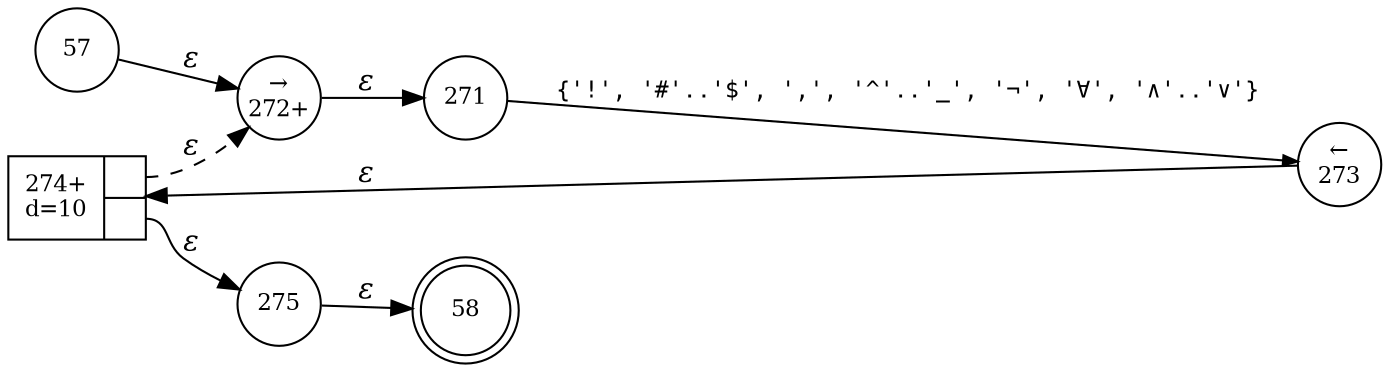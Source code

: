 digraph ATN {
rankdir=LR;
s58[fontsize=11, label="58", shape=doublecircle, fixedsize=true, width=.6];
s272[fontsize=11,label="&rarr;\n272+", shape=circle, fixedsize=true, width=.55, peripheries=1];
s273[fontsize=11,label="&larr;\n273", shape=circle, fixedsize=true, width=.55, peripheries=1];
s274[fontsize=11,label="{274+\nd=10|{<p0>|<p1>}}", shape=record, fixedsize=false, peripheries=1];
s275[fontsize=11,label="275", shape=circle, fixedsize=true, width=.55, peripheries=1];
s57[fontsize=11,label="57", shape=circle, fixedsize=true, width=.55, peripheries=1];
s271[fontsize=11,label="271", shape=circle, fixedsize=true, width=.55, peripheries=1];
s57 -> s272 [fontname="Times-Italic", label="&epsilon;"];
s272 -> s271 [fontname="Times-Italic", label="&epsilon;"];
s271 -> s273 [fontsize=11, fontname="Courier", arrowsize=.7, label = "{'!', '#'..'$', ',', '^'..'_', '¬', '∀', '∧'..'∨'}", arrowhead = normal];
s273 -> s274 [fontname="Times-Italic", label="&epsilon;"];
s274:p0 -> s272 [fontname="Times-Italic", label="&epsilon;", style="dashed"];
s274:p1 -> s275 [fontname="Times-Italic", label="&epsilon;"];
s275 -> s58 [fontname="Times-Italic", label="&epsilon;"];
}